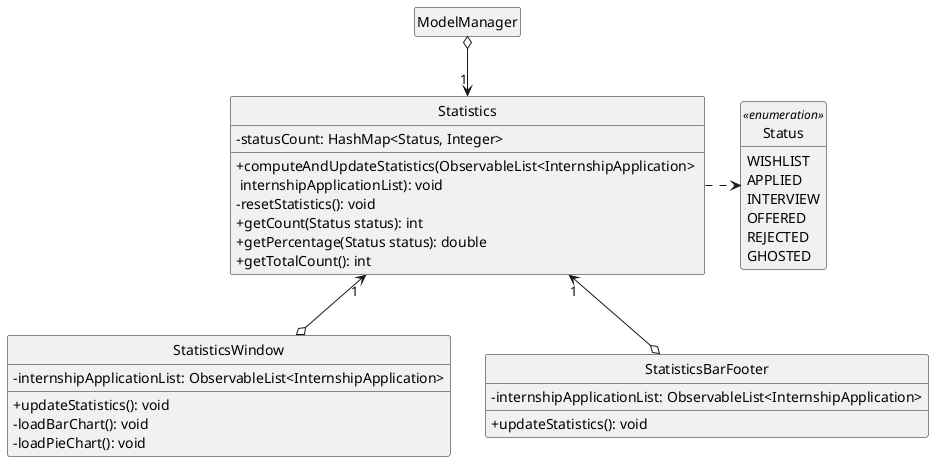 @startuml

hide circle
hide empty members
skinparam classAttributeIconSize 0


Class ModelManager {
}

Class Statistics {
    - statusCount: HashMap<Status, Integer>
    + computeAndUpdateStatistics(ObservableList<InternshipApplication> \n internshipApplicationList): void
    - resetStatistics(): void
    + getCount(Status status): int
    + getPercentage(Status status): double
    + getTotalCount(): int
}

Class StatisticsWindow {
    - internshipApplicationList: ObservableList<InternshipApplication>
    + updateStatistics(): void
    - loadBarChart(): void
    - loadPieChart(): void
}

Class StatisticsBarFooter {
    - internshipApplicationList: ObservableList<InternshipApplication>
    + updateStatistics(): void
}

enum Status <<enumeration>> {
    WISHLIST
    APPLIED
    INTERVIEW
    OFFERED
    REJECTED
    GHOSTED
}

ModelManager o--> "1" Statistics

Statistics .right.> Status

StatisticsWindow o-up-> "1" Statistics
StatisticsBarFooter o-up-> "1" Statistics


@enduml
